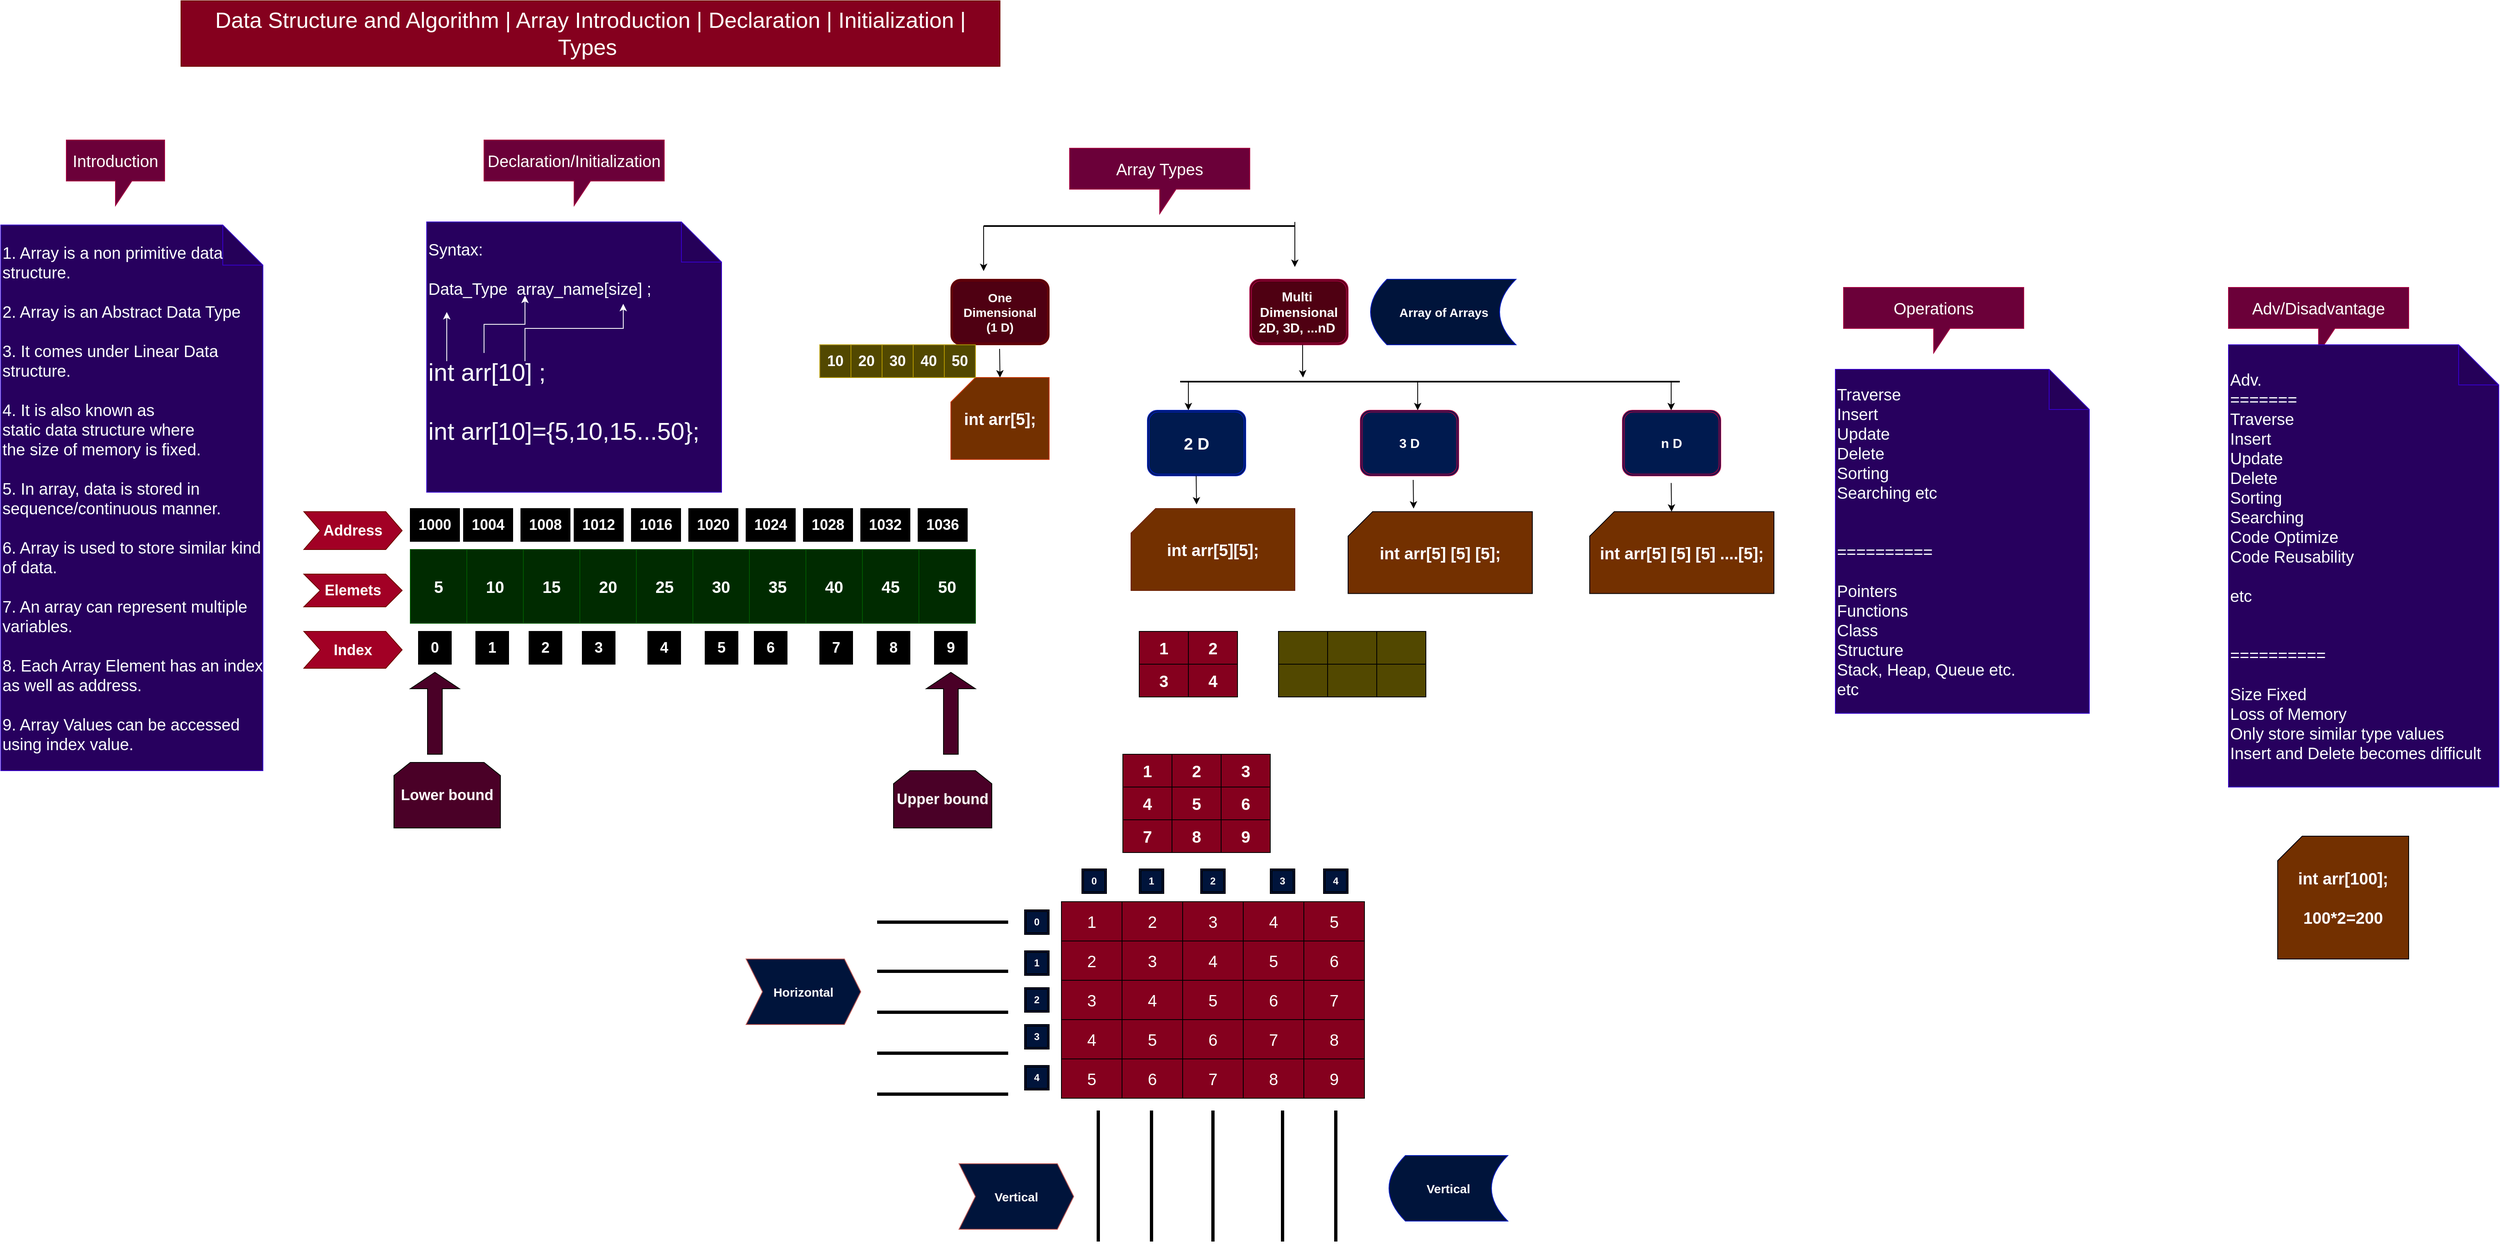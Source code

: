 <mxfile version="15.4.0" type="device"><diagram id="lGdfwtbl6tiG77Abhu4R" name="Page-1"><mxGraphModel dx="2326" dy="1727" grid="1" gridSize="10" guides="1" tooltips="1" connect="1" arrows="1" fold="1" page="1" pageScale="1" pageWidth="850" pageHeight="1100" math="0" shadow="0"><root><mxCell id="0"/><mxCell id="1" parent="0"/><mxCell id="b5qkjiR6PVt4ycgea89g-1" value="&lt;font style=&quot;font-size: 27px&quot;&gt;Data Structure and Algorithm | Array Introduction | Declaration | Initialization | Types&amp;nbsp;&lt;/font&gt;" style="rounded=0;whiteSpace=wrap;html=1;fillColor=#85001E;strokeColor=#6F0000;fontColor=#ffffff;" parent="1" vertex="1"><mxGeometry x="80" y="-250" width="1000" height="80" as="geometry"/></mxCell><mxCell id="b5qkjiR6PVt4ycgea89g-2" value="1. Array is a non primitive data structure.&lt;br&gt;&lt;br&gt;2. Array is an Abstract Data Type&lt;br&gt;&lt;br&gt;3. It comes under Linear Data structure.&lt;br&gt;&lt;br&gt;4. It is also known as&amp;nbsp;&lt;br&gt;static data structure where&lt;br&gt;the size of memory is fixed.&amp;nbsp;&lt;br&gt;&lt;br&gt;5. In array, data is stored in sequence/continuous manner.&lt;br&gt;&lt;br&gt;6. Array is used to store similar kind of data.&lt;br&gt;&lt;br&gt;7. An array can represent multiple variables.&lt;br&gt;&lt;br&gt;8. Each Array Element has an index as well as address.&lt;br&gt;&lt;br&gt;9. Array Values can be accessed using index value." style="shape=note;whiteSpace=wrap;html=1;backgroundOutline=1;darkOpacity=0.05;size=49;fillColor=#27005E;strokeColor=#3700CC;fontColor=#ffffff;fontSize=20;align=left;" parent="1" vertex="1"><mxGeometry x="-140" y="23.75" width="320" height="666.25" as="geometry"/></mxCell><mxCell id="b5qkjiR6PVt4ycgea89g-3" value="&lt;font style=&quot;font-size: 20px&quot;&gt;Introduction&lt;/font&gt;" style="shape=callout;whiteSpace=wrap;html=1;perimeter=calloutPerimeter;fillColor=#6B0039;strokeColor=#A50040;fontColor=#ffffff;" parent="1" vertex="1"><mxGeometry x="-60" y="-80" width="120" height="80" as="geometry"/></mxCell><mxCell id="b5qkjiR6PVt4ycgea89g-4" value="" style="shape=table;startSize=0;container=1;collapsible=0;childLayout=tableLayout;fontSize=20;fillColor=#002B00;strokeColor=#005700;fontColor=#FFFFFF;fontStyle=1" parent="1" vertex="1"><mxGeometry x="360" y="420" width="690" height="90" as="geometry"/></mxCell><mxCell id="b5qkjiR6PVt4ycgea89g-5" value="" style="shape=partialRectangle;collapsible=0;dropTarget=0;pointerEvents=0;fillColor=none;top=0;left=0;bottom=0;right=0;points=[[0,0.5],[1,0.5]];portConstraint=eastwest;fontSize=20;" parent="b5qkjiR6PVt4ycgea89g-4" vertex="1"><mxGeometry width="690" height="90" as="geometry"/></mxCell><mxCell id="b5qkjiR6PVt4ycgea89g-6" value="5" style="shape=partialRectangle;html=1;whiteSpace=wrap;connectable=0;overflow=hidden;fillColor=none;top=0;left=0;bottom=0;right=0;pointerEvents=1;fontSize=20;fontColor=#FFFFFF;fontStyle=1" parent="b5qkjiR6PVt4ycgea89g-5" vertex="1"><mxGeometry width="69" height="90" as="geometry"><mxRectangle width="69" height="90" as="alternateBounds"/></mxGeometry></mxCell><mxCell id="b5qkjiR6PVt4ycgea89g-7" value="10" style="shape=partialRectangle;html=1;whiteSpace=wrap;connectable=0;overflow=hidden;fillColor=none;top=0;left=0;bottom=0;right=0;pointerEvents=1;fontSize=20;fontColor=#FFFFFF;fontStyle=1" parent="b5qkjiR6PVt4ycgea89g-5" vertex="1"><mxGeometry x="69" width="69" height="90" as="geometry"><mxRectangle width="69" height="90" as="alternateBounds"/></mxGeometry></mxCell><mxCell id="b5qkjiR6PVt4ycgea89g-8" value="15" style="shape=partialRectangle;html=1;whiteSpace=wrap;connectable=0;overflow=hidden;fillColor=none;top=0;left=0;bottom=0;right=0;pointerEvents=1;fontSize=20;fontColor=#FFFFFF;fontStyle=1" parent="b5qkjiR6PVt4ycgea89g-5" vertex="1"><mxGeometry x="138" width="69" height="90" as="geometry"><mxRectangle width="69" height="90" as="alternateBounds"/></mxGeometry></mxCell><mxCell id="b5qkjiR6PVt4ycgea89g-9" value="20" style="shape=partialRectangle;html=1;whiteSpace=wrap;connectable=0;overflow=hidden;fillColor=none;top=0;left=0;bottom=0;right=0;pointerEvents=1;fontSize=20;fontColor=#FFFFFF;fontStyle=1" parent="b5qkjiR6PVt4ycgea89g-5" vertex="1"><mxGeometry x="207" width="69" height="90" as="geometry"><mxRectangle width="69" height="90" as="alternateBounds"/></mxGeometry></mxCell><mxCell id="b5qkjiR6PVt4ycgea89g-10" value="25" style="shape=partialRectangle;html=1;whiteSpace=wrap;connectable=0;overflow=hidden;fillColor=none;top=0;left=0;bottom=0;right=0;pointerEvents=1;fontSize=20;fontColor=#FFFFFF;fontStyle=1" parent="b5qkjiR6PVt4ycgea89g-5" vertex="1"><mxGeometry x="276" width="69" height="90" as="geometry"><mxRectangle width="69" height="90" as="alternateBounds"/></mxGeometry></mxCell><mxCell id="b5qkjiR6PVt4ycgea89g-11" value="30" style="shape=partialRectangle;html=1;whiteSpace=wrap;connectable=0;overflow=hidden;fillColor=none;top=0;left=0;bottom=0;right=0;pointerEvents=1;fontSize=20;fontColor=#FFFFFF;fontStyle=1" parent="b5qkjiR6PVt4ycgea89g-5" vertex="1"><mxGeometry x="345" width="69" height="90" as="geometry"><mxRectangle width="69" height="90" as="alternateBounds"/></mxGeometry></mxCell><mxCell id="b5qkjiR6PVt4ycgea89g-12" value="35" style="shape=partialRectangle;html=1;whiteSpace=wrap;connectable=0;overflow=hidden;fillColor=none;top=0;left=0;bottom=0;right=0;pointerEvents=1;fontSize=20;fontStyle=1;fontColor=#FFFFFF;" parent="b5qkjiR6PVt4ycgea89g-5" vertex="1"><mxGeometry x="414" width="69" height="90" as="geometry"><mxRectangle width="69" height="90" as="alternateBounds"/></mxGeometry></mxCell><mxCell id="b5qkjiR6PVt4ycgea89g-13" value="40" style="shape=partialRectangle;html=1;whiteSpace=wrap;connectable=0;overflow=hidden;fillColor=none;top=0;left=0;bottom=0;right=0;pointerEvents=1;fontSize=20;fontStyle=1;fontColor=#FFFFFF;" parent="b5qkjiR6PVt4ycgea89g-5" vertex="1"><mxGeometry x="483" width="69" height="90" as="geometry"><mxRectangle width="69" height="90" as="alternateBounds"/></mxGeometry></mxCell><mxCell id="b5qkjiR6PVt4ycgea89g-14" value="45" style="shape=partialRectangle;html=1;whiteSpace=wrap;connectable=0;overflow=hidden;fillColor=none;top=0;left=0;bottom=0;right=0;pointerEvents=1;fontSize=20;fontColor=#FFFFFF;fontStyle=1" parent="b5qkjiR6PVt4ycgea89g-5" vertex="1"><mxGeometry x="552" width="69" height="90" as="geometry"><mxRectangle width="69" height="90" as="alternateBounds"/></mxGeometry></mxCell><mxCell id="b5qkjiR6PVt4ycgea89g-15" value="50" style="shape=partialRectangle;html=1;whiteSpace=wrap;connectable=0;overflow=hidden;fillColor=none;top=0;left=0;bottom=0;right=0;pointerEvents=1;fontSize=20;fontColor=#FFFFFF;fontStyle=1" parent="b5qkjiR6PVt4ycgea89g-5" vertex="1"><mxGeometry x="621" width="69" height="90" as="geometry"><mxRectangle width="69" height="90" as="alternateBounds"/></mxGeometry></mxCell><mxCell id="b5qkjiR6PVt4ycgea89g-39" value="Syntax: &lt;br&gt;&lt;br&gt;Data_Type&amp;nbsp; array_name[size] ;&lt;br&gt;&lt;br&gt;&amp;nbsp;&lt;br&gt;&lt;br&gt;&lt;font style=&quot;font-size: 30px&quot;&gt;int arr[10] ;&lt;br&gt;&lt;br&gt;int arr[10]={5,10,15...50};&lt;br&gt;&lt;br&gt;&lt;/font&gt;" style="shape=note;whiteSpace=wrap;html=1;backgroundOutline=1;darkOpacity=0.05;size=49;fillColor=#27005E;strokeColor=#3700CC;fontColor=#ffffff;fontSize=20;align=left;" parent="1" vertex="1"><mxGeometry x="380" y="20" width="360" height="330" as="geometry"/></mxCell><mxCell id="b5qkjiR6PVt4ycgea89g-40" value="&lt;span style=&quot;font-size: 20px&quot;&gt;Declaration/Initialization&lt;/span&gt;" style="shape=callout;whiteSpace=wrap;html=1;perimeter=calloutPerimeter;fillColor=#6B0039;strokeColor=#A50040;fontColor=#ffffff;" parent="1" vertex="1"><mxGeometry x="450" y="-80" width="220" height="80" as="geometry"/></mxCell><mxCell id="b5qkjiR6PVt4ycgea89g-41" value="0" style="rounded=0;whiteSpace=wrap;html=1;fontSize=18;fontColor=#FFFFFF;fillColor=#000000;fontStyle=1" parent="1" vertex="1"><mxGeometry x="370" y="520" width="40" height="40" as="geometry"/></mxCell><mxCell id="b5qkjiR6PVt4ycgea89g-42" value="1&lt;span style=&quot;color: rgba(0 , 0 , 0 , 0) ; font-family: monospace ; font-size: 0px&quot;&gt;%3CmxGraphModel%3E%3Croot%3E%3CmxCell%20id%3D%220%22%2F%3E%3CmxCell%20id%3D%221%22%20parent%3D%220%22%2F%3E%3CmxCell%20id%3D%222%22%20value%3D%220%22%20style%3D%22rounded%3D0%3BwhiteSpace%3Dwrap%3Bhtml%3D1%3BfontSize%3D18%3BfontColor%3D%23FFFFFF%3BfillColor%3D%23000000%3B%22%20vertex%3D%221%22%20parent%3D%221%22%3E%3CmxGeometry%20x%3D%22370%22%20y%3D%22520%22%20width%3D%2240%22%20height%3D%2240%22%20as%3D%22geometry%22%2F%3E%3C%2FmxCell%3E%3C%2Froot%3E%3C%2FmxGraphModel%3E&lt;/span&gt;&lt;span style=&quot;color: rgba(0 , 0 , 0 , 0) ; font-family: monospace ; font-size: 0px&quot;&gt;%3CmxGraphModel%3E%3Croot%3E%3CmxCell%20id%3D%220%22%2F%3E%3CmxCell%20id%3D%221%22%20parent%3D%220%22%2F%3E%3CmxCell%20id%3D%222%22%20value%3D%220%22%20style%3D%22rounded%3D0%3BwhiteSpace%3Dwrap%3Bhtml%3D1%3BfontSize%3D18%3BfontColor%3D%23FFFFFF%3BfillColor%3D%23000000%3B%22%20vertex%3D%221%22%20parent%3D%221%22%3E%3CmxGeometry%20x%3D%22370%22%20y%3D%22520%22%20width%3D%2240%22%20height%3D%2240%22%20as%3D%22geometry%22%2F%3E%3C%2FmxCell%3E%3C%2Froot%3E%3C%2FmxGraphModel%3E&lt;/span&gt;" style="rounded=0;whiteSpace=wrap;html=1;fontSize=18;fontColor=#FFFFFF;fillColor=#000000;fontStyle=1" parent="1" vertex="1"><mxGeometry x="440" y="520" width="40" height="40" as="geometry"/></mxCell><mxCell id="b5qkjiR6PVt4ycgea89g-43" value="2" style="rounded=0;whiteSpace=wrap;html=1;fontSize=18;fontColor=#FFFFFF;fillColor=#000000;fontStyle=1" parent="1" vertex="1"><mxGeometry x="505" y="520" width="40" height="40" as="geometry"/></mxCell><mxCell id="b5qkjiR6PVt4ycgea89g-44" value="3" style="rounded=0;whiteSpace=wrap;html=1;fontSize=18;fontColor=#FFFFFF;fillColor=#000000;fontStyle=1" parent="1" vertex="1"><mxGeometry x="570" y="520" width="40" height="40" as="geometry"/></mxCell><mxCell id="b5qkjiR6PVt4ycgea89g-45" value="4" style="rounded=0;whiteSpace=wrap;html=1;fontSize=18;fontColor=#FFFFFF;fillColor=#000000;fontStyle=1" parent="1" vertex="1"><mxGeometry x="650" y="520" width="40" height="40" as="geometry"/></mxCell><mxCell id="b5qkjiR6PVt4ycgea89g-46" value="5" style="rounded=0;whiteSpace=wrap;html=1;fontSize=18;fontColor=#FFFFFF;fillColor=#000000;fontStyle=1" parent="1" vertex="1"><mxGeometry x="720" y="520" width="40" height="40" as="geometry"/></mxCell><mxCell id="b5qkjiR6PVt4ycgea89g-47" value="6" style="rounded=0;whiteSpace=wrap;html=1;fontSize=18;fontColor=#FFFFFF;fillColor=#000000;fontStyle=1" parent="1" vertex="1"><mxGeometry x="780" y="520" width="40" height="40" as="geometry"/></mxCell><mxCell id="b5qkjiR6PVt4ycgea89g-48" value="7" style="rounded=0;whiteSpace=wrap;html=1;fontSize=18;fontColor=#FFFFFF;fillColor=#000000;fontStyle=1" parent="1" vertex="1"><mxGeometry x="860" y="520" width="40" height="40" as="geometry"/></mxCell><mxCell id="b5qkjiR6PVt4ycgea89g-49" value="8" style="rounded=0;whiteSpace=wrap;html=1;fontSize=18;fontColor=#FFFFFF;fillColor=#000000;fontStyle=1" parent="1" vertex="1"><mxGeometry x="930" y="520" width="40" height="40" as="geometry"/></mxCell><mxCell id="b5qkjiR6PVt4ycgea89g-50" value="9" style="rounded=0;whiteSpace=wrap;html=1;fontSize=18;fontColor=#FFFFFF;fillColor=#000000;fontStyle=1" parent="1" vertex="1"><mxGeometry x="1000" y="520" width="40" height="40" as="geometry"/></mxCell><mxCell id="b5qkjiR6PVt4ycgea89g-52" value="Elemets" style="shape=step;perimeter=stepPerimeter;whiteSpace=wrap;html=1;fixedSize=1;fontSize=18;fontColor=#ffffff;fillColor=#a20025;strokeColor=#6F0000;fontStyle=1" parent="1" vertex="1"><mxGeometry x="230" y="450" width="120" height="40" as="geometry"/></mxCell><mxCell id="b5qkjiR6PVt4ycgea89g-53" value="&lt;b&gt;Index&lt;/b&gt;" style="shape=step;perimeter=stepPerimeter;whiteSpace=wrap;html=1;fixedSize=1;fontSize=18;fontColor=#ffffff;fillColor=#a20025;strokeColor=#6F0000;" parent="1" vertex="1"><mxGeometry x="230" y="520" width="120" height="45" as="geometry"/></mxCell><mxCell id="b5qkjiR6PVt4ycgea89g-54" value="" style="shape=singleArrow;direction=north;whiteSpace=wrap;html=1;fontSize=18;fontColor=#FFFFFF;fillColor=#4A0027;" parent="1" vertex="1"><mxGeometry x="360" y="570" width="60" height="100" as="geometry"/></mxCell><mxCell id="b5qkjiR6PVt4ycgea89g-55" value="Lower bound" style="shape=loopLimit;whiteSpace=wrap;html=1;fontSize=18;fontColor=#FFFFFF;fillColor=#4A0027;fontStyle=1" parent="1" vertex="1"><mxGeometry x="340" y="680" width="130" height="80" as="geometry"/></mxCell><mxCell id="b5qkjiR6PVt4ycgea89g-56" value="" style="shape=singleArrow;direction=north;whiteSpace=wrap;html=1;fontSize=18;fontColor=#FFFFFF;fillColor=#4A0027;" parent="1" vertex="1"><mxGeometry x="990" y="570" width="60" height="100" as="geometry"/></mxCell><mxCell id="b5qkjiR6PVt4ycgea89g-57" value="Upper bound" style="shape=loopLimit;whiteSpace=wrap;html=1;fontSize=18;fontColor=#FFFFFF;fillColor=#4A0027;fontStyle=1" parent="1" vertex="1"><mxGeometry x="950" y="690" width="120" height="70" as="geometry"/></mxCell><mxCell id="b5qkjiR6PVt4ycgea89g-58" value="1000" style="rounded=0;whiteSpace=wrap;html=1;fontSize=18;fontColor=#FFFFFF;fillColor=#000000;fontStyle=1" parent="1" vertex="1"><mxGeometry x="360" y="370" width="60" height="40" as="geometry"/></mxCell><mxCell id="b5qkjiR6PVt4ycgea89g-59" value="1004" style="rounded=0;whiteSpace=wrap;html=1;fontSize=18;fontColor=#FFFFFF;fillColor=#000000;fontStyle=1" parent="1" vertex="1"><mxGeometry x="425" y="370" width="60" height="40" as="geometry"/></mxCell><mxCell id="b5qkjiR6PVt4ycgea89g-60" value="1008" style="rounded=0;whiteSpace=wrap;html=1;fontSize=18;fontColor=#FFFFFF;fillColor=#000000;fontStyle=1" parent="1" vertex="1"><mxGeometry x="495" y="370" width="60" height="40" as="geometry"/></mxCell><mxCell id="b5qkjiR6PVt4ycgea89g-61" value="1012" style="rounded=0;whiteSpace=wrap;html=1;fontSize=18;fontColor=#FFFFFF;fillColor=#000000;fontStyle=1" parent="1" vertex="1"><mxGeometry x="560" y="370" width="60" height="40" as="geometry"/></mxCell><mxCell id="b5qkjiR6PVt4ycgea89g-62" value="1016" style="rounded=0;whiteSpace=wrap;html=1;fontSize=18;fontColor=#FFFFFF;fillColor=#000000;fontStyle=1" parent="1" vertex="1"><mxGeometry x="630" y="370" width="60" height="40" as="geometry"/></mxCell><mxCell id="b5qkjiR6PVt4ycgea89g-63" value="1020" style="rounded=0;whiteSpace=wrap;html=1;fontSize=18;fontColor=#FFFFFF;fillColor=#000000;fontStyle=1" parent="1" vertex="1"><mxGeometry x="700" y="370" width="60" height="40" as="geometry"/></mxCell><mxCell id="b5qkjiR6PVt4ycgea89g-64" value="1024" style="rounded=0;whiteSpace=wrap;html=1;fontSize=18;fontColor=#FFFFFF;fillColor=#000000;fontStyle=1" parent="1" vertex="1"><mxGeometry x="770" y="370" width="60" height="40" as="geometry"/></mxCell><mxCell id="b5qkjiR6PVt4ycgea89g-65" value="1028" style="rounded=0;whiteSpace=wrap;html=1;fontSize=18;fontColor=#FFFFFF;fillColor=#000000;fontStyle=1" parent="1" vertex="1"><mxGeometry x="840" y="370" width="60" height="40" as="geometry"/></mxCell><mxCell id="b5qkjiR6PVt4ycgea89g-66" value="1032" style="rounded=0;whiteSpace=wrap;html=1;fontSize=18;fontColor=#FFFFFF;fillColor=#000000;fontStyle=1" parent="1" vertex="1"><mxGeometry x="910" y="370" width="60" height="40" as="geometry"/></mxCell><mxCell id="b5qkjiR6PVt4ycgea89g-67" value="1036" style="rounded=0;whiteSpace=wrap;html=1;fontSize=18;fontColor=#FFFFFF;fillColor=#000000;fontStyle=1" parent="1" vertex="1"><mxGeometry x="980" y="370" width="60" height="40" as="geometry"/></mxCell><mxCell id="b5qkjiR6PVt4ycgea89g-70" value="" style="edgeStyle=segmentEdgeStyle;endArrow=classic;html=1;rounded=0;fontSize=18;fontColor=#FFFFFF;strokeWidth=1;fillColor=#d80073;strokeColor=#FFFFFF;" parent="1" edge="1"><mxGeometry width="50" height="50" relative="1" as="geometry"><mxPoint x="404.5" y="170" as="sourcePoint"/><mxPoint x="404.5" y="130" as="targetPoint"/><Array as="points"><mxPoint x="404.5" y="190"/><mxPoint x="404.5" y="190"/></Array></mxGeometry></mxCell><mxCell id="b5qkjiR6PVt4ycgea89g-71" value="" style="edgeStyle=elbowEdgeStyle;elbow=vertical;endArrow=classic;html=1;rounded=0;fontSize=18;fontColor=#FFFFFF;strokeColor=#FFFFFF;strokeWidth=1;" parent="1" edge="1"><mxGeometry width="50" height="50" relative="1" as="geometry"><mxPoint x="450" y="180" as="sourcePoint"/><mxPoint x="500" y="110" as="targetPoint"/></mxGeometry></mxCell><mxCell id="b5qkjiR6PVt4ycgea89g-72" value="" style="edgeStyle=elbowEdgeStyle;elbow=vertical;endArrow=classic;html=1;rounded=0;fontSize=18;fontColor=#FFFFFF;strokeColor=#FFFFFF;strokeWidth=1;" parent="1" edge="1"><mxGeometry width="50" height="50" relative="1" as="geometry"><mxPoint x="500" y="190" as="sourcePoint"/><mxPoint x="620" y="120" as="targetPoint"/><Array as="points"><mxPoint x="540" y="150"/></Array></mxGeometry></mxCell><mxCell id="b5qkjiR6PVt4ycgea89g-75" value="Address" style="shape=step;perimeter=stepPerimeter;whiteSpace=wrap;html=1;fixedSize=1;fontSize=18;fontColor=#ffffff;fillColor=#a20025;strokeColor=#6F0000;fontStyle=1" parent="1" vertex="1"><mxGeometry x="230" y="373.75" width="120" height="46.25" as="geometry"/></mxCell><mxCell id="s2yylaTD2arY78Zs9RNI-3" value="&lt;span style=&quot;font-size: 20px&quot;&gt;Array Types&lt;/span&gt;" style="shape=callout;whiteSpace=wrap;html=1;perimeter=calloutPerimeter;fillColor=#6B0039;strokeColor=#A50040;fontColor=#ffffff;" parent="1" vertex="1"><mxGeometry x="1165" y="-70" width="220" height="80" as="geometry"/></mxCell><mxCell id="s2yylaTD2arY78Zs9RNI-9" value="&lt;b&gt;&lt;font style=&quot;font-size: 15px&quot;&gt;One Dimensional&lt;br&gt;(1 D)&lt;br&gt;&lt;/font&gt;&lt;/b&gt;" style="shape=ext;double=1;rounded=1;whiteSpace=wrap;html=1;fillColor=#4F0012;strokeColor=#6F0000;fontColor=#ffffff;" parent="1" vertex="1"><mxGeometry x="1020" y="90" width="120" height="80" as="geometry"/></mxCell><mxCell id="s2yylaTD2arY78Zs9RNI-10" value="&lt;b&gt;&lt;font style=&quot;font-size: 20px&quot;&gt;2 D&lt;/font&gt;&lt;/b&gt;" style="shape=ext;double=1;rounded=1;whiteSpace=wrap;html=1;fillColor=#001A4F;strokeColor=#001DBC;fontColor=#ffffff;" parent="1" vertex="1"><mxGeometry x="1260" y="250" width="120" height="80" as="geometry"/></mxCell><mxCell id="s2yylaTD2arY78Zs9RNI-13" value="" style="line;strokeWidth=2;html=1;fillColor=#4F0012;" parent="1" vertex="1"><mxGeometry x="1060" y="20" width="380" height="10" as="geometry"/></mxCell><mxCell id="s2yylaTD2arY78Zs9RNI-14" value="" style="edgeStyle=segmentEdgeStyle;endArrow=classic;html=1;rounded=0;exitX=0;exitY=0.5;exitDx=0;exitDy=0;exitPerimeter=0;" parent="1" source="s2yylaTD2arY78Zs9RNI-13" edge="1"><mxGeometry width="50" height="50" relative="1" as="geometry"><mxPoint x="1060" y="30" as="sourcePoint"/><mxPoint x="1060" y="80" as="targetPoint"/></mxGeometry></mxCell><mxCell id="s2yylaTD2arY78Zs9RNI-15" value="" style="edgeStyle=segmentEdgeStyle;endArrow=classic;html=1;rounded=0;" parent="1" edge="1"><mxGeometry width="50" height="50" relative="1" as="geometry"><mxPoint x="1440" y="20" as="sourcePoint"/><mxPoint x="1440" y="75" as="targetPoint"/><Array as="points"><mxPoint x="1440" y="50"/><mxPoint x="1440" y="50"/></Array></mxGeometry></mxCell><mxCell id="s2yylaTD2arY78Zs9RNI-16" value="&lt;b style=&quot;font-size: 16px&quot;&gt;&lt;font style=&quot;font-size: 16px&quot;&gt;Multi&amp;nbsp; Dimensional&lt;br&gt;2D, 3D, ...nD&amp;nbsp;&lt;br&gt;&lt;/font&gt;&lt;/b&gt;" style="shape=ext;double=1;rounded=1;whiteSpace=wrap;html=1;fillColor=#4F0012;strokeColor=#A50040;fontColor=#ffffff;" parent="1" vertex="1"><mxGeometry x="1385" y="90" width="120" height="80" as="geometry"/></mxCell><mxCell id="s2yylaTD2arY78Zs9RNI-18" value="&lt;b style=&quot;font-size: 16px&quot;&gt;&lt;font style=&quot;font-size: 16px&quot;&gt;3 D&lt;/font&gt;&lt;/b&gt;" style="shape=ext;double=1;rounded=1;whiteSpace=wrap;html=1;fillColor=#001A4F;strokeColor=#A50040;fontColor=#ffffff;" parent="1" vertex="1"><mxGeometry x="1520" y="250" width="120" height="80" as="geometry"/></mxCell><mxCell id="s2yylaTD2arY78Zs9RNI-19" value="" style="line;strokeWidth=2;html=1;fillColor=#4F0012;" parent="1" vertex="1"><mxGeometry x="1300" y="210" width="610" height="10" as="geometry"/></mxCell><mxCell id="s2yylaTD2arY78Zs9RNI-20" value="" style="edgeStyle=segmentEdgeStyle;endArrow=classic;html=1;rounded=0;fontStyle=1;exitX=0;exitY=0.5;exitDx=0;exitDy=0;exitPerimeter=0;" parent="1" source="s2yylaTD2arY78Zs9RNI-19" edge="1"><mxGeometry width="50" height="50" relative="1" as="geometry"><mxPoint x="1310" y="230" as="sourcePoint"/><mxPoint x="1310" y="250" as="targetPoint"/><Array as="points"/></mxGeometry></mxCell><mxCell id="s2yylaTD2arY78Zs9RNI-21" value="" style="edgeStyle=segmentEdgeStyle;endArrow=classic;html=1;rounded=0;fontStyle=1" parent="1" edge="1"><mxGeometry width="50" height="50" relative="1" as="geometry"><mxPoint x="1590" y="215" as="sourcePoint"/><mxPoint x="1590" y="250" as="targetPoint"/><Array as="points"><mxPoint x="1590" y="225"/><mxPoint x="1590" y="225"/></Array></mxGeometry></mxCell><mxCell id="s2yylaTD2arY78Zs9RNI-22" value="" style="edgeStyle=segmentEdgeStyle;endArrow=classic;html=1;rounded=0;fontStyle=1" parent="1" edge="1"><mxGeometry width="50" height="50" relative="1" as="geometry"><mxPoint x="1449.5" y="170" as="sourcePoint"/><mxPoint x="1450" y="210" as="targetPoint"/><Array as="points"><mxPoint x="1449.5" y="200"/><mxPoint x="1449.5" y="200"/></Array></mxGeometry></mxCell><mxCell id="s2yylaTD2arY78Zs9RNI-24" value="int arr[5];" style="shape=card;whiteSpace=wrap;html=1;fillColor=#733000;fontStyle=1;fontSize=20;fontColor=#FFFFFF;strokeColor=#C73500;" parent="1" vertex="1"><mxGeometry x="1020" y="210" width="120" height="100" as="geometry"/></mxCell><mxCell id="s2yylaTD2arY78Zs9RNI-25" value="" style="edgeStyle=segmentEdgeStyle;endArrow=classic;html=1;rounded=0;fontStyle=1;exitX=0;exitY=0.5;exitDx=0;exitDy=0;exitPerimeter=0;" parent="1" edge="1"><mxGeometry width="50" height="50" relative="1" as="geometry"><mxPoint x="1079.5" y="175" as="sourcePoint"/><mxPoint x="1080" y="210" as="targetPoint"/><Array as="points"/></mxGeometry></mxCell><mxCell id="s2yylaTD2arY78Zs9RNI-26" value="" style="edgeStyle=segmentEdgeStyle;endArrow=classic;html=1;rounded=0;fontStyle=1;exitX=0;exitY=0.5;exitDx=0;exitDy=0;exitPerimeter=0;" parent="1" edge="1"><mxGeometry width="50" height="50" relative="1" as="geometry"><mxPoint x="1319.5" y="330" as="sourcePoint"/><mxPoint x="1320" y="365" as="targetPoint"/><Array as="points"/></mxGeometry></mxCell><mxCell id="s2yylaTD2arY78Zs9RNI-27" value="int arr[5][5];" style="shape=card;whiteSpace=wrap;html=1;fillColor=#733000;fontStyle=1;fontSize=20;fontColor=#ffffff;strokeColor=#6D1F00;" parent="1" vertex="1"><mxGeometry x="1240" y="370" width="200" height="100" as="geometry"/></mxCell><mxCell id="s2yylaTD2arY78Zs9RNI-28" value="int arr[5] [5] [5];" style="shape=card;whiteSpace=wrap;html=1;fillColor=#733000;fontStyle=1;fontSize=20;fontColor=#FFFFFF;" parent="1" vertex="1"><mxGeometry x="1505" y="373.75" width="225" height="100" as="geometry"/></mxCell><mxCell id="s2yylaTD2arY78Zs9RNI-29" value="" style="edgeStyle=segmentEdgeStyle;endArrow=classic;html=1;rounded=0;fontStyle=1;exitX=0;exitY=0.5;exitDx=0;exitDy=0;exitPerimeter=0;" parent="1" edge="1"><mxGeometry width="50" height="50" relative="1" as="geometry"><mxPoint x="1584.5" y="335" as="sourcePoint"/><mxPoint x="1585" y="370" as="targetPoint"/><Array as="points"/></mxGeometry></mxCell><mxCell id="s2yylaTD2arY78Zs9RNI-30" value="&lt;b style=&quot;font-size: 16px&quot;&gt;&lt;font style=&quot;font-size: 16px&quot;&gt;n D&lt;/font&gt;&lt;/b&gt;" style="shape=ext;double=1;rounded=1;whiteSpace=wrap;html=1;fillColor=#001A4F;strokeColor=#A50040;fontColor=#ffffff;" parent="1" vertex="1"><mxGeometry x="1840" y="250" width="120" height="80" as="geometry"/></mxCell><mxCell id="s2yylaTD2arY78Zs9RNI-31" value="" style="edgeStyle=segmentEdgeStyle;endArrow=classic;html=1;rounded=0;fontStyle=1" parent="1" edge="1"><mxGeometry width="50" height="50" relative="1" as="geometry"><mxPoint x="1899.5" y="215" as="sourcePoint"/><mxPoint x="1899.5" y="250" as="targetPoint"/><Array as="points"><mxPoint x="1899.5" y="225"/><mxPoint x="1899.5" y="225"/></Array></mxGeometry></mxCell><mxCell id="s2yylaTD2arY78Zs9RNI-32" value="int arr[5] [5] [5] ....[5];" style="shape=card;whiteSpace=wrap;html=1;fillColor=#733000;fontStyle=1;fontSize=20;fontColor=#FFFFFF;" parent="1" vertex="1"><mxGeometry x="1800" y="373.75" width="225" height="100" as="geometry"/></mxCell><mxCell id="s2yylaTD2arY78Zs9RNI-33" value="" style="edgeStyle=segmentEdgeStyle;endArrow=classic;html=1;rounded=0;fontStyle=1;exitX=0;exitY=0.5;exitDx=0;exitDy=0;exitPerimeter=0;" parent="1" edge="1"><mxGeometry width="50" height="50" relative="1" as="geometry"><mxPoint x="1899.5" y="338.75" as="sourcePoint"/><mxPoint x="1900" y="373.75" as="targetPoint"/><Array as="points"/></mxGeometry></mxCell><mxCell id="s2yylaTD2arY78Zs9RNI-34" value="Traverse&lt;br&gt;Insert&lt;br&gt;Update&amp;nbsp;&lt;br&gt;Delete&lt;br&gt;Sorting&lt;br&gt;Searching etc&lt;br&gt;&lt;br&gt;&lt;br&gt;==========&lt;br&gt;&lt;br&gt;Pointers&lt;br&gt;Functions&lt;br&gt;Class&lt;br&gt;Structure &lt;br&gt;Stack, Heap, Queue etc.&lt;br&gt;etc" style="shape=note;whiteSpace=wrap;html=1;backgroundOutline=1;darkOpacity=0.05;size=49;fillColor=#27005E;strokeColor=#3700CC;fontColor=#ffffff;fontSize=20;align=left;" parent="1" vertex="1"><mxGeometry x="2100" y="200" width="310" height="420" as="geometry"/></mxCell><mxCell id="s2yylaTD2arY78Zs9RNI-35" value="&lt;span style=&quot;font-size: 20px&quot;&gt;Operations&lt;/span&gt;" style="shape=callout;whiteSpace=wrap;html=1;perimeter=calloutPerimeter;fillColor=#6B0039;strokeColor=#A50040;fontColor=#ffffff;" parent="1" vertex="1"><mxGeometry x="2110" y="100" width="220" height="80" as="geometry"/></mxCell><mxCell id="s2yylaTD2arY78Zs9RNI-36" value="" style="shape=table;startSize=0;container=1;collapsible=0;childLayout=tableLayout;fontSize=20;fontColor=#FFFFFF;fillColor=#85001E;" parent="1" vertex="1"><mxGeometry x="1155" y="850" width="370" height="240" as="geometry"/></mxCell><mxCell id="s2yylaTD2arY78Zs9RNI-37" value="" style="shape=partialRectangle;collapsible=0;dropTarget=0;pointerEvents=0;fillColor=none;top=0;left=0;bottom=0;right=0;points=[[0,0.5],[1,0.5]];portConstraint=eastwest;fontSize=20;fontColor=#FFFFFF;" parent="s2yylaTD2arY78Zs9RNI-36" vertex="1"><mxGeometry width="370" height="48" as="geometry"/></mxCell><mxCell id="s2yylaTD2arY78Zs9RNI-38" value="1" style="shape=partialRectangle;html=1;whiteSpace=wrap;connectable=0;overflow=hidden;fillColor=none;top=0;left=0;bottom=0;right=0;pointerEvents=1;fontSize=20;fontColor=#FFFFFF;" parent="s2yylaTD2arY78Zs9RNI-37" vertex="1"><mxGeometry width="74" height="48" as="geometry"><mxRectangle width="74" height="48" as="alternateBounds"/></mxGeometry></mxCell><mxCell id="s2yylaTD2arY78Zs9RNI-39" value="2" style="shape=partialRectangle;html=1;whiteSpace=wrap;connectable=0;overflow=hidden;fillColor=none;top=0;left=0;bottom=0;right=0;pointerEvents=1;fontSize=20;fontColor=#FFFFFF;" parent="s2yylaTD2arY78Zs9RNI-37" vertex="1"><mxGeometry x="74" width="74" height="48" as="geometry"><mxRectangle width="74" height="48" as="alternateBounds"/></mxGeometry></mxCell><mxCell id="s2yylaTD2arY78Zs9RNI-40" value="3" style="shape=partialRectangle;html=1;whiteSpace=wrap;connectable=0;overflow=hidden;fillColor=none;top=0;left=0;bottom=0;right=0;pointerEvents=1;fontSize=20;fontColor=#FFFFFF;" parent="s2yylaTD2arY78Zs9RNI-37" vertex="1"><mxGeometry x="148" width="74" height="48" as="geometry"><mxRectangle width="74" height="48" as="alternateBounds"/></mxGeometry></mxCell><mxCell id="s2yylaTD2arY78Zs9RNI-41" value="4" style="shape=partialRectangle;html=1;whiteSpace=wrap;connectable=0;overflow=hidden;fillColor=none;top=0;left=0;bottom=0;right=0;pointerEvents=1;fontSize=20;fontColor=#FFFFFF;" parent="s2yylaTD2arY78Zs9RNI-37" vertex="1"><mxGeometry x="222" width="74" height="48" as="geometry"><mxRectangle width="74" height="48" as="alternateBounds"/></mxGeometry></mxCell><mxCell id="s2yylaTD2arY78Zs9RNI-42" value="5" style="shape=partialRectangle;html=1;whiteSpace=wrap;connectable=0;overflow=hidden;fillColor=none;top=0;left=0;bottom=0;right=0;pointerEvents=1;fontSize=20;fontColor=#FFFFFF;" parent="s2yylaTD2arY78Zs9RNI-37" vertex="1"><mxGeometry x="296" width="74" height="48" as="geometry"><mxRectangle width="74" height="48" as="alternateBounds"/></mxGeometry></mxCell><mxCell id="s2yylaTD2arY78Zs9RNI-43" value="" style="shape=partialRectangle;collapsible=0;dropTarget=0;pointerEvents=0;fillColor=none;top=0;left=0;bottom=0;right=0;points=[[0,0.5],[1,0.5]];portConstraint=eastwest;fontSize=20;fontColor=#FFFFFF;" parent="s2yylaTD2arY78Zs9RNI-36" vertex="1"><mxGeometry y="48" width="370" height="48" as="geometry"/></mxCell><mxCell id="s2yylaTD2arY78Zs9RNI-44" value="2" style="shape=partialRectangle;html=1;whiteSpace=wrap;connectable=0;overflow=hidden;fillColor=none;top=0;left=0;bottom=0;right=0;pointerEvents=1;fontSize=20;fontColor=#FFFFFF;" parent="s2yylaTD2arY78Zs9RNI-43" vertex="1"><mxGeometry width="74" height="48" as="geometry"><mxRectangle width="74" height="48" as="alternateBounds"/></mxGeometry></mxCell><mxCell id="s2yylaTD2arY78Zs9RNI-45" value="3" style="shape=partialRectangle;html=1;whiteSpace=wrap;connectable=0;overflow=hidden;fillColor=none;top=0;left=0;bottom=0;right=0;pointerEvents=1;fontSize=20;fontColor=#FFFFFF;" parent="s2yylaTD2arY78Zs9RNI-43" vertex="1"><mxGeometry x="74" width="74" height="48" as="geometry"><mxRectangle width="74" height="48" as="alternateBounds"/></mxGeometry></mxCell><mxCell id="s2yylaTD2arY78Zs9RNI-46" value="4" style="shape=partialRectangle;html=1;whiteSpace=wrap;connectable=0;overflow=hidden;fillColor=none;top=0;left=0;bottom=0;right=0;pointerEvents=1;fontSize=20;fontColor=#FFFFFF;" parent="s2yylaTD2arY78Zs9RNI-43" vertex="1"><mxGeometry x="148" width="74" height="48" as="geometry"><mxRectangle width="74" height="48" as="alternateBounds"/></mxGeometry></mxCell><mxCell id="s2yylaTD2arY78Zs9RNI-47" value="5" style="shape=partialRectangle;html=1;whiteSpace=wrap;connectable=0;overflow=hidden;fillColor=none;top=0;left=0;bottom=0;right=0;pointerEvents=1;fontSize=20;fontColor=#FFFFFF;" parent="s2yylaTD2arY78Zs9RNI-43" vertex="1"><mxGeometry x="222" width="74" height="48" as="geometry"><mxRectangle width="74" height="48" as="alternateBounds"/></mxGeometry></mxCell><mxCell id="s2yylaTD2arY78Zs9RNI-48" value="6" style="shape=partialRectangle;html=1;whiteSpace=wrap;connectable=0;overflow=hidden;fillColor=none;top=0;left=0;bottom=0;right=0;pointerEvents=1;fontSize=20;fontColor=#FFFFFF;" parent="s2yylaTD2arY78Zs9RNI-43" vertex="1"><mxGeometry x="296" width="74" height="48" as="geometry"><mxRectangle width="74" height="48" as="alternateBounds"/></mxGeometry></mxCell><mxCell id="s2yylaTD2arY78Zs9RNI-49" value="" style="shape=partialRectangle;collapsible=0;dropTarget=0;pointerEvents=0;fillColor=none;top=0;left=0;bottom=0;right=0;points=[[0,0.5],[1,0.5]];portConstraint=eastwest;fontSize=20;fontColor=#FFFFFF;" parent="s2yylaTD2arY78Zs9RNI-36" vertex="1"><mxGeometry y="96" width="370" height="48" as="geometry"/></mxCell><mxCell id="s2yylaTD2arY78Zs9RNI-50" value="3" style="shape=partialRectangle;html=1;whiteSpace=wrap;connectable=0;overflow=hidden;fillColor=none;top=0;left=0;bottom=0;right=0;pointerEvents=1;fontSize=20;fontColor=#FFFFFF;" parent="s2yylaTD2arY78Zs9RNI-49" vertex="1"><mxGeometry width="74" height="48" as="geometry"><mxRectangle width="74" height="48" as="alternateBounds"/></mxGeometry></mxCell><mxCell id="s2yylaTD2arY78Zs9RNI-51" value="4" style="shape=partialRectangle;html=1;whiteSpace=wrap;connectable=0;overflow=hidden;fillColor=none;top=0;left=0;bottom=0;right=0;pointerEvents=1;fontSize=20;fontColor=#FFFFFF;" parent="s2yylaTD2arY78Zs9RNI-49" vertex="1"><mxGeometry x="74" width="74" height="48" as="geometry"><mxRectangle width="74" height="48" as="alternateBounds"/></mxGeometry></mxCell><mxCell id="s2yylaTD2arY78Zs9RNI-52" value="5" style="shape=partialRectangle;html=1;whiteSpace=wrap;connectable=0;overflow=hidden;fillColor=none;top=0;left=0;bottom=0;right=0;pointerEvents=1;fontSize=20;fontColor=#FFFFFF;" parent="s2yylaTD2arY78Zs9RNI-49" vertex="1"><mxGeometry x="148" width="74" height="48" as="geometry"><mxRectangle width="74" height="48" as="alternateBounds"/></mxGeometry></mxCell><mxCell id="s2yylaTD2arY78Zs9RNI-53" value="6" style="shape=partialRectangle;html=1;whiteSpace=wrap;connectable=0;overflow=hidden;fillColor=none;top=0;left=0;bottom=0;right=0;pointerEvents=1;fontSize=20;fontColor=#FFFFFF;" parent="s2yylaTD2arY78Zs9RNI-49" vertex="1"><mxGeometry x="222" width="74" height="48" as="geometry"><mxRectangle width="74" height="48" as="alternateBounds"/></mxGeometry></mxCell><mxCell id="s2yylaTD2arY78Zs9RNI-54" value="7" style="shape=partialRectangle;html=1;whiteSpace=wrap;connectable=0;overflow=hidden;fillColor=none;top=0;left=0;bottom=0;right=0;pointerEvents=1;fontSize=20;fontColor=#FFFFFF;" parent="s2yylaTD2arY78Zs9RNI-49" vertex="1"><mxGeometry x="296" width="74" height="48" as="geometry"><mxRectangle width="74" height="48" as="alternateBounds"/></mxGeometry></mxCell><mxCell id="s2yylaTD2arY78Zs9RNI-55" value="" style="shape=partialRectangle;collapsible=0;dropTarget=0;pointerEvents=0;fillColor=none;top=0;left=0;bottom=0;right=0;points=[[0,0.5],[1,0.5]];portConstraint=eastwest;fontSize=20;fontColor=#FFFFFF;" parent="s2yylaTD2arY78Zs9RNI-36" vertex="1"><mxGeometry y="144" width="370" height="48" as="geometry"/></mxCell><mxCell id="s2yylaTD2arY78Zs9RNI-56" value="4" style="shape=partialRectangle;html=1;whiteSpace=wrap;connectable=0;overflow=hidden;fillColor=none;top=0;left=0;bottom=0;right=0;pointerEvents=1;fontSize=20;fontColor=#FFFFFF;" parent="s2yylaTD2arY78Zs9RNI-55" vertex="1"><mxGeometry width="74" height="48" as="geometry"><mxRectangle width="74" height="48" as="alternateBounds"/></mxGeometry></mxCell><mxCell id="s2yylaTD2arY78Zs9RNI-57" value="5" style="shape=partialRectangle;html=1;whiteSpace=wrap;connectable=0;overflow=hidden;fillColor=none;top=0;left=0;bottom=0;right=0;pointerEvents=1;fontSize=20;fontColor=#FFFFFF;" parent="s2yylaTD2arY78Zs9RNI-55" vertex="1"><mxGeometry x="74" width="74" height="48" as="geometry"><mxRectangle width="74" height="48" as="alternateBounds"/></mxGeometry></mxCell><mxCell id="s2yylaTD2arY78Zs9RNI-58" value="6" style="shape=partialRectangle;html=1;whiteSpace=wrap;connectable=0;overflow=hidden;fillColor=none;top=0;left=0;bottom=0;right=0;pointerEvents=1;fontSize=20;fontColor=#FFFFFF;" parent="s2yylaTD2arY78Zs9RNI-55" vertex="1"><mxGeometry x="148" width="74" height="48" as="geometry"><mxRectangle width="74" height="48" as="alternateBounds"/></mxGeometry></mxCell><mxCell id="s2yylaTD2arY78Zs9RNI-59" value="7" style="shape=partialRectangle;html=1;whiteSpace=wrap;connectable=0;overflow=hidden;fillColor=none;top=0;left=0;bottom=0;right=0;pointerEvents=1;fontSize=20;fontColor=#FFFFFF;" parent="s2yylaTD2arY78Zs9RNI-55" vertex="1"><mxGeometry x="222" width="74" height="48" as="geometry"><mxRectangle width="74" height="48" as="alternateBounds"/></mxGeometry></mxCell><mxCell id="s2yylaTD2arY78Zs9RNI-60" value="8" style="shape=partialRectangle;html=1;whiteSpace=wrap;connectable=0;overflow=hidden;fillColor=none;top=0;left=0;bottom=0;right=0;pointerEvents=1;fontSize=20;fontColor=#FFFFFF;" parent="s2yylaTD2arY78Zs9RNI-55" vertex="1"><mxGeometry x="296" width="74" height="48" as="geometry"><mxRectangle width="74" height="48" as="alternateBounds"/></mxGeometry></mxCell><mxCell id="s2yylaTD2arY78Zs9RNI-61" value="" style="shape=partialRectangle;collapsible=0;dropTarget=0;pointerEvents=0;fillColor=none;top=0;left=0;bottom=0;right=0;points=[[0,0.5],[1,0.5]];portConstraint=eastwest;fontSize=20;fontColor=#FFFFFF;" parent="s2yylaTD2arY78Zs9RNI-36" vertex="1"><mxGeometry y="192" width="370" height="48" as="geometry"/></mxCell><mxCell id="s2yylaTD2arY78Zs9RNI-62" value="5" style="shape=partialRectangle;html=1;whiteSpace=wrap;connectable=0;overflow=hidden;fillColor=none;top=0;left=0;bottom=0;right=0;pointerEvents=1;fontSize=20;fontColor=#FFFFFF;" parent="s2yylaTD2arY78Zs9RNI-61" vertex="1"><mxGeometry width="74" height="48" as="geometry"><mxRectangle width="74" height="48" as="alternateBounds"/></mxGeometry></mxCell><mxCell id="s2yylaTD2arY78Zs9RNI-63" value="6" style="shape=partialRectangle;html=1;whiteSpace=wrap;connectable=0;overflow=hidden;fillColor=none;top=0;left=0;bottom=0;right=0;pointerEvents=1;fontSize=20;fontColor=#FFFFFF;" parent="s2yylaTD2arY78Zs9RNI-61" vertex="1"><mxGeometry x="74" width="74" height="48" as="geometry"><mxRectangle width="74" height="48" as="alternateBounds"/></mxGeometry></mxCell><mxCell id="s2yylaTD2arY78Zs9RNI-64" value="7" style="shape=partialRectangle;html=1;whiteSpace=wrap;connectable=0;overflow=hidden;fillColor=none;top=0;left=0;bottom=0;right=0;pointerEvents=1;fontSize=20;fontColor=#FFFFFF;" parent="s2yylaTD2arY78Zs9RNI-61" vertex="1"><mxGeometry x="148" width="74" height="48" as="geometry"><mxRectangle width="74" height="48" as="alternateBounds"/></mxGeometry></mxCell><mxCell id="s2yylaTD2arY78Zs9RNI-65" value="8" style="shape=partialRectangle;html=1;whiteSpace=wrap;connectable=0;overflow=hidden;fillColor=none;top=0;left=0;bottom=0;right=0;pointerEvents=1;fontSize=20;fontColor=#FFFFFF;" parent="s2yylaTD2arY78Zs9RNI-61" vertex="1"><mxGeometry x="222" width="74" height="48" as="geometry"><mxRectangle width="74" height="48" as="alternateBounds"/></mxGeometry></mxCell><mxCell id="s2yylaTD2arY78Zs9RNI-66" value="9" style="shape=partialRectangle;html=1;whiteSpace=wrap;connectable=0;overflow=hidden;fillColor=none;top=0;left=0;bottom=0;right=0;pointerEvents=1;fontSize=20;fontColor=#FFFFFF;" parent="s2yylaTD2arY78Zs9RNI-61" vertex="1"><mxGeometry x="296" width="74" height="48" as="geometry"><mxRectangle width="74" height="48" as="alternateBounds"/></mxGeometry></mxCell><mxCell id="s2yylaTD2arY78Zs9RNI-67" value="" style="shape=table;startSize=0;container=1;collapsible=0;childLayout=tableLayout;fontSize=20;fontColor=#FFFFFF;fillColor=#85001E;" parent="1" vertex="1"><mxGeometry x="1250" y="520" width="120" height="80" as="geometry"/></mxCell><mxCell id="s2yylaTD2arY78Zs9RNI-68" value="" style="shape=partialRectangle;collapsible=0;dropTarget=0;pointerEvents=0;fillColor=none;top=0;left=0;bottom=0;right=0;points=[[0,0.5],[1,0.5]];portConstraint=eastwest;fontSize=20;fontColor=#FFFFFF;" parent="s2yylaTD2arY78Zs9RNI-67" vertex="1"><mxGeometry width="120" height="40" as="geometry"/></mxCell><mxCell id="s2yylaTD2arY78Zs9RNI-69" value="1" style="shape=partialRectangle;html=1;whiteSpace=wrap;connectable=0;overflow=hidden;fillColor=none;top=0;left=0;bottom=0;right=0;pointerEvents=1;fontSize=20;fontColor=#FFFFFF;fontStyle=1" parent="s2yylaTD2arY78Zs9RNI-68" vertex="1"><mxGeometry width="60" height="40" as="geometry"><mxRectangle width="60" height="40" as="alternateBounds"/></mxGeometry></mxCell><mxCell id="s2yylaTD2arY78Zs9RNI-70" value="2" style="shape=partialRectangle;html=1;whiteSpace=wrap;connectable=0;overflow=hidden;fillColor=none;top=0;left=0;bottom=0;right=0;pointerEvents=1;fontSize=20;fontColor=#FFFFFF;fontStyle=1" parent="s2yylaTD2arY78Zs9RNI-68" vertex="1"><mxGeometry x="60" width="60" height="40" as="geometry"><mxRectangle width="60" height="40" as="alternateBounds"/></mxGeometry></mxCell><mxCell id="s2yylaTD2arY78Zs9RNI-71" value="" style="shape=partialRectangle;collapsible=0;dropTarget=0;pointerEvents=0;fillColor=none;top=0;left=0;bottom=0;right=0;points=[[0,0.5],[1,0.5]];portConstraint=eastwest;fontSize=20;fontColor=#FFFFFF;" parent="s2yylaTD2arY78Zs9RNI-67" vertex="1"><mxGeometry y="40" width="120" height="40" as="geometry"/></mxCell><mxCell id="s2yylaTD2arY78Zs9RNI-72" value="3" style="shape=partialRectangle;html=1;whiteSpace=wrap;connectable=0;overflow=hidden;fillColor=none;top=0;left=0;bottom=0;right=0;pointerEvents=1;fontSize=20;fontColor=#FFFFFF;fontStyle=1" parent="s2yylaTD2arY78Zs9RNI-71" vertex="1"><mxGeometry width="60" height="40" as="geometry"><mxRectangle width="60" height="40" as="alternateBounds"/></mxGeometry></mxCell><mxCell id="s2yylaTD2arY78Zs9RNI-73" value="4" style="shape=partialRectangle;html=1;whiteSpace=wrap;connectable=0;overflow=hidden;fillColor=none;top=0;left=0;bottom=0;right=0;pointerEvents=1;fontSize=20;fontColor=#FFFFFF;fontStyle=1" parent="s2yylaTD2arY78Zs9RNI-71" vertex="1"><mxGeometry x="60" width="60" height="40" as="geometry"><mxRectangle width="60" height="40" as="alternateBounds"/></mxGeometry></mxCell><mxCell id="s2yylaTD2arY78Zs9RNI-74" value="" style="shape=table;startSize=0;container=1;collapsible=0;childLayout=tableLayout;fontSize=20;fontColor=#FFFFFF;fillColor=#85001E;" parent="1" vertex="1"><mxGeometry x="1230" y="670" width="180" height="120" as="geometry"/></mxCell><mxCell id="s2yylaTD2arY78Zs9RNI-75" value="" style="shape=partialRectangle;collapsible=0;dropTarget=0;pointerEvents=0;fillColor=none;top=0;left=0;bottom=0;right=0;points=[[0,0.5],[1,0.5]];portConstraint=eastwest;fontSize=20;fontColor=#FFFFFF;" parent="s2yylaTD2arY78Zs9RNI-74" vertex="1"><mxGeometry width="180" height="40" as="geometry"/></mxCell><mxCell id="s2yylaTD2arY78Zs9RNI-76" value="1" style="shape=partialRectangle;html=1;whiteSpace=wrap;connectable=0;overflow=hidden;fillColor=none;top=0;left=0;bottom=0;right=0;pointerEvents=1;fontSize=20;fontColor=#FFFFFF;fontStyle=1" parent="s2yylaTD2arY78Zs9RNI-75" vertex="1"><mxGeometry width="60" height="40" as="geometry"><mxRectangle width="60" height="40" as="alternateBounds"/></mxGeometry></mxCell><mxCell id="s2yylaTD2arY78Zs9RNI-77" value="2" style="shape=partialRectangle;html=1;whiteSpace=wrap;connectable=0;overflow=hidden;fillColor=none;top=0;left=0;bottom=0;right=0;pointerEvents=1;fontSize=20;fontColor=#FFFFFF;fontStyle=1" parent="s2yylaTD2arY78Zs9RNI-75" vertex="1"><mxGeometry x="60" width="60" height="40" as="geometry"><mxRectangle width="60" height="40" as="alternateBounds"/></mxGeometry></mxCell><mxCell id="s2yylaTD2arY78Zs9RNI-78" value="3" style="shape=partialRectangle;html=1;whiteSpace=wrap;connectable=0;overflow=hidden;fillColor=none;top=0;left=0;bottom=0;right=0;pointerEvents=1;fontSize=20;fontColor=#FFFFFF;fontStyle=1" parent="s2yylaTD2arY78Zs9RNI-75" vertex="1"><mxGeometry x="120" width="60" height="40" as="geometry"><mxRectangle width="60" height="40" as="alternateBounds"/></mxGeometry></mxCell><mxCell id="s2yylaTD2arY78Zs9RNI-79" value="" style="shape=partialRectangle;collapsible=0;dropTarget=0;pointerEvents=0;fillColor=none;top=0;left=0;bottom=0;right=0;points=[[0,0.5],[1,0.5]];portConstraint=eastwest;fontSize=20;fontColor=#FFFFFF;" parent="s2yylaTD2arY78Zs9RNI-74" vertex="1"><mxGeometry y="40" width="180" height="40" as="geometry"/></mxCell><mxCell id="s2yylaTD2arY78Zs9RNI-80" value="4" style="shape=partialRectangle;html=1;whiteSpace=wrap;connectable=0;overflow=hidden;fillColor=none;top=0;left=0;bottom=0;right=0;pointerEvents=1;fontSize=20;fontColor=#FFFFFF;fontStyle=1" parent="s2yylaTD2arY78Zs9RNI-79" vertex="1"><mxGeometry width="60" height="40" as="geometry"><mxRectangle width="60" height="40" as="alternateBounds"/></mxGeometry></mxCell><mxCell id="s2yylaTD2arY78Zs9RNI-81" value="5" style="shape=partialRectangle;html=1;whiteSpace=wrap;connectable=0;overflow=hidden;fillColor=none;top=0;left=0;bottom=0;right=0;pointerEvents=1;fontSize=20;fontColor=#FFFFFF;fontStyle=1" parent="s2yylaTD2arY78Zs9RNI-79" vertex="1"><mxGeometry x="60" width="60" height="40" as="geometry"><mxRectangle width="60" height="40" as="alternateBounds"/></mxGeometry></mxCell><mxCell id="s2yylaTD2arY78Zs9RNI-82" value="6" style="shape=partialRectangle;html=1;whiteSpace=wrap;connectable=0;overflow=hidden;fillColor=none;top=0;left=0;bottom=0;right=0;pointerEvents=1;fontSize=20;fontColor=#FFFFFF;fontStyle=1" parent="s2yylaTD2arY78Zs9RNI-79" vertex="1"><mxGeometry x="120" width="60" height="40" as="geometry"><mxRectangle width="60" height="40" as="alternateBounds"/></mxGeometry></mxCell><mxCell id="s2yylaTD2arY78Zs9RNI-83" value="" style="shape=partialRectangle;collapsible=0;dropTarget=0;pointerEvents=0;fillColor=none;top=0;left=0;bottom=0;right=0;points=[[0,0.5],[1,0.5]];portConstraint=eastwest;fontSize=20;fontColor=#FFFFFF;" parent="s2yylaTD2arY78Zs9RNI-74" vertex="1"><mxGeometry y="80" width="180" height="40" as="geometry"/></mxCell><mxCell id="s2yylaTD2arY78Zs9RNI-84" value="7" style="shape=partialRectangle;html=1;whiteSpace=wrap;connectable=0;overflow=hidden;fillColor=none;top=0;left=0;bottom=0;right=0;pointerEvents=1;fontSize=20;fontColor=#FFFFFF;fontStyle=1" parent="s2yylaTD2arY78Zs9RNI-83" vertex="1"><mxGeometry width="60" height="40" as="geometry"><mxRectangle width="60" height="40" as="alternateBounds"/></mxGeometry></mxCell><mxCell id="s2yylaTD2arY78Zs9RNI-85" value="8" style="shape=partialRectangle;html=1;whiteSpace=wrap;connectable=0;overflow=hidden;fillColor=none;top=0;left=0;bottom=0;right=0;pointerEvents=1;fontSize=20;fontColor=#FFFFFF;fontStyle=1" parent="s2yylaTD2arY78Zs9RNI-83" vertex="1"><mxGeometry x="60" width="60" height="40" as="geometry"><mxRectangle width="60" height="40" as="alternateBounds"/></mxGeometry></mxCell><mxCell id="s2yylaTD2arY78Zs9RNI-86" value="9" style="shape=partialRectangle;html=1;whiteSpace=wrap;connectable=0;overflow=hidden;fillColor=none;top=0;left=0;bottom=0;right=0;pointerEvents=1;fontSize=20;fontColor=#FFFFFF;fontStyle=1" parent="s2yylaTD2arY78Zs9RNI-83" vertex="1"><mxGeometry x="120" width="60" height="40" as="geometry"><mxRectangle width="60" height="40" as="alternateBounds"/></mxGeometry></mxCell><mxCell id="s2yylaTD2arY78Zs9RNI-87" value="&lt;span style=&quot;font-size: 20px&quot;&gt;Adv/Disadvantage&lt;/span&gt;" style="shape=callout;whiteSpace=wrap;html=1;perimeter=calloutPerimeter;fillColor=#6B0039;strokeColor=#A50040;fontColor=#ffffff;" parent="1" vertex="1"><mxGeometry x="2580" y="100" width="220" height="80" as="geometry"/></mxCell><mxCell id="s2yylaTD2arY78Zs9RNI-88" value="Adv.&lt;br&gt;=======&lt;br&gt;Traverse&lt;br&gt;Insert&lt;br&gt;Update&amp;nbsp;&lt;br&gt;Delete&lt;br&gt;Sorting&lt;br&gt;Searching &lt;br&gt;Code Optimize&lt;br&gt;Code Reusability&lt;br&gt;&lt;br&gt;etc&lt;br&gt;&lt;br&gt;&lt;br&gt;==========&lt;br&gt;&lt;br&gt;Size Fixed&lt;br&gt;Loss of Memory&lt;br&gt;Only store similar type values&lt;br&gt;Insert and Delete becomes difficult" style="shape=note;whiteSpace=wrap;html=1;backgroundOutline=1;darkOpacity=0.05;size=49;fillColor=#27005E;strokeColor=#3700CC;fontColor=#ffffff;fontSize=20;align=left;" parent="1" vertex="1"><mxGeometry x="2580" y="170" width="330" height="540" as="geometry"/></mxCell><mxCell id="s2yylaTD2arY78Zs9RNI-89" value="int arr[100];&lt;br&gt;&lt;br&gt;100*2=200" style="shape=card;whiteSpace=wrap;html=1;fillColor=#733000;fontStyle=1;fontSize=20;fontColor=#FFFFFF;" parent="1" vertex="1"><mxGeometry x="2640" y="770" width="160" height="150" as="geometry"/></mxCell><mxCell id="rO2SkORWHDsX9E0rAUuT-1" value="" style="shape=table;startSize=0;container=1;collapsible=0;childLayout=tableLayout;fillColor=#524800;strokeColor=#B09500;fontColor=#000000;" parent="1" vertex="1"><mxGeometry x="860" y="170" width="190" height="40" as="geometry"/></mxCell><mxCell id="rO2SkORWHDsX9E0rAUuT-2" value="" style="shape=partialRectangle;collapsible=0;dropTarget=0;pointerEvents=0;fillColor=none;top=0;left=0;bottom=0;right=0;points=[[0,0.5],[1,0.5]];portConstraint=eastwest;" parent="rO2SkORWHDsX9E0rAUuT-1" vertex="1"><mxGeometry width="190" height="40" as="geometry"/></mxCell><mxCell id="rO2SkORWHDsX9E0rAUuT-3" value="10" style="shape=partialRectangle;html=1;whiteSpace=wrap;connectable=0;overflow=hidden;fillColor=none;top=0;left=0;bottom=0;right=0;pointerEvents=1;fontColor=#FFFFFF;fontStyle=1;fontSize=18;" parent="rO2SkORWHDsX9E0rAUuT-2" vertex="1"><mxGeometry width="38" height="40" as="geometry"><mxRectangle width="38" height="40" as="alternateBounds"/></mxGeometry></mxCell><mxCell id="rO2SkORWHDsX9E0rAUuT-4" value="20" style="shape=partialRectangle;html=1;whiteSpace=wrap;connectable=0;overflow=hidden;fillColor=none;top=0;left=0;bottom=0;right=0;pointerEvents=1;fontColor=#FFFFFF;fontStyle=1;fontSize=18;" parent="rO2SkORWHDsX9E0rAUuT-2" vertex="1"><mxGeometry x="38" width="38" height="40" as="geometry"><mxRectangle width="38" height="40" as="alternateBounds"/></mxGeometry></mxCell><mxCell id="rO2SkORWHDsX9E0rAUuT-5" value="30" style="shape=partialRectangle;html=1;whiteSpace=wrap;connectable=0;overflow=hidden;fillColor=none;top=0;left=0;bottom=0;right=0;pointerEvents=1;fontColor=#FFFFFF;fontStyle=1;fontSize=18;" parent="rO2SkORWHDsX9E0rAUuT-2" vertex="1"><mxGeometry x="76" width="38" height="40" as="geometry"><mxRectangle width="38" height="40" as="alternateBounds"/></mxGeometry></mxCell><mxCell id="rO2SkORWHDsX9E0rAUuT-6" value="40" style="shape=partialRectangle;html=1;whiteSpace=wrap;connectable=0;overflow=hidden;fillColor=none;top=0;left=0;bottom=0;right=0;pointerEvents=1;fontColor=#FFFFFF;fontStyle=1;fontSize=18;" parent="rO2SkORWHDsX9E0rAUuT-2" vertex="1"><mxGeometry x="114" width="38" height="40" as="geometry"><mxRectangle width="38" height="40" as="alternateBounds"/></mxGeometry></mxCell><mxCell id="rO2SkORWHDsX9E0rAUuT-7" value="50" style="shape=partialRectangle;html=1;whiteSpace=wrap;connectable=0;overflow=hidden;fillColor=none;top=0;left=0;bottom=0;right=0;pointerEvents=1;fontColor=#FFFFFF;fontStyle=1;fontSize=18;" parent="rO2SkORWHDsX9E0rAUuT-2" vertex="1"><mxGeometry x="152" width="38" height="40" as="geometry"><mxRectangle width="38" height="40" as="alternateBounds"/></mxGeometry></mxCell><mxCell id="rO2SkORWHDsX9E0rAUuT-9" value="" style="line;strokeWidth=4;html=1;perimeter=backbonePerimeter;points=[];outlineConnect=0;fontSize=18;fontColor=#FFFFFF;fillColor=#524800;" parent="1" vertex="1"><mxGeometry x="930" y="870" width="160" height="10" as="geometry"/></mxCell><mxCell id="rO2SkORWHDsX9E0rAUuT-10" value="" style="line;strokeWidth=4;html=1;perimeter=backbonePerimeter;points=[];outlineConnect=0;fontSize=18;fontColor=#FFFFFF;fillColor=#524800;" parent="1" vertex="1"><mxGeometry x="930" y="930" width="160" height="10" as="geometry"/></mxCell><mxCell id="rO2SkORWHDsX9E0rAUuT-11" value="" style="line;strokeWidth=4;html=1;perimeter=backbonePerimeter;points=[];outlineConnect=0;fontSize=18;fontColor=#FFFFFF;fillColor=#524800;" parent="1" vertex="1"><mxGeometry x="930" y="980" width="160" height="10" as="geometry"/></mxCell><mxCell id="rO2SkORWHDsX9E0rAUuT-12" value="" style="line;strokeWidth=4;html=1;perimeter=backbonePerimeter;points=[];outlineConnect=0;fontSize=18;fontColor=#FFFFFF;fillColor=#524800;" parent="1" vertex="1"><mxGeometry x="930" y="1030" width="160" height="10" as="geometry"/></mxCell><mxCell id="rO2SkORWHDsX9E0rAUuT-13" value="" style="line;strokeWidth=4;html=1;perimeter=backbonePerimeter;points=[];outlineConnect=0;fontSize=18;fontColor=#FFFFFF;fillColor=#524800;" parent="1" vertex="1"><mxGeometry x="930" y="1080" width="160" height="10" as="geometry"/></mxCell><mxCell id="rO2SkORWHDsX9E0rAUuT-14" value="" style="line;strokeWidth=4;html=1;perimeter=backbonePerimeter;points=[];outlineConnect=0;fontSize=18;fontColor=#FFFFFF;fillColor=#524800;rotation=90;" parent="1" vertex="1"><mxGeometry x="1120" y="1180" width="160" height="10" as="geometry"/></mxCell><mxCell id="rO2SkORWHDsX9E0rAUuT-15" value="" style="line;strokeWidth=4;html=1;perimeter=backbonePerimeter;points=[];outlineConnect=0;fontSize=18;fontColor=#FFFFFF;fillColor=#524800;rotation=90;" parent="1" vertex="1"><mxGeometry x="1185" y="1180" width="160" height="10" as="geometry"/></mxCell><mxCell id="rO2SkORWHDsX9E0rAUuT-16" value="" style="line;strokeWidth=4;html=1;perimeter=backbonePerimeter;points=[];outlineConnect=0;fontSize=18;fontColor=#FFFFFF;fillColor=#524800;rotation=90;" parent="1" vertex="1"><mxGeometry x="1260" y="1180" width="160" height="10" as="geometry"/></mxCell><mxCell id="rO2SkORWHDsX9E0rAUuT-17" value="" style="line;strokeWidth=4;html=1;perimeter=backbonePerimeter;points=[];outlineConnect=0;fontSize=18;fontColor=#FFFFFF;fillColor=#524800;rotation=90;" parent="1" vertex="1"><mxGeometry x="1345" y="1180" width="160" height="10" as="geometry"/></mxCell><mxCell id="rO2SkORWHDsX9E0rAUuT-18" value="" style="line;strokeWidth=4;html=1;perimeter=backbonePerimeter;points=[];outlineConnect=0;fontSize=18;fontColor=#FFFFFF;fillColor=#524800;rotation=90;" parent="1" vertex="1"><mxGeometry x="1410" y="1180" width="160" height="10" as="geometry"/></mxCell><mxCell id="rO2SkORWHDsX9E0rAUuT-19" value="" style="shape=table;startSize=0;container=1;collapsible=0;childLayout=tableLayout;fontSize=18;fontColor=#FFFFFF;fillColor=#524800;" parent="1" vertex="1"><mxGeometry x="1420" y="520" width="180" height="80" as="geometry"/></mxCell><mxCell id="rO2SkORWHDsX9E0rAUuT-20" value="" style="shape=partialRectangle;collapsible=0;dropTarget=0;pointerEvents=0;fillColor=none;top=0;left=0;bottom=0;right=0;points=[[0,0.5],[1,0.5]];portConstraint=eastwest;fontSize=18;fontColor=#FFFFFF;" parent="rO2SkORWHDsX9E0rAUuT-19" vertex="1"><mxGeometry width="180" height="40" as="geometry"/></mxCell><mxCell id="rO2SkORWHDsX9E0rAUuT-21" value="" style="shape=partialRectangle;html=1;whiteSpace=wrap;connectable=0;overflow=hidden;fillColor=none;top=0;left=0;bottom=0;right=0;pointerEvents=1;fontSize=18;fontColor=#FFFFFF;" parent="rO2SkORWHDsX9E0rAUuT-20" vertex="1"><mxGeometry width="60" height="40" as="geometry"><mxRectangle width="60" height="40" as="alternateBounds"/></mxGeometry></mxCell><mxCell id="rO2SkORWHDsX9E0rAUuT-22" value="" style="shape=partialRectangle;html=1;whiteSpace=wrap;connectable=0;overflow=hidden;fillColor=none;top=0;left=0;bottom=0;right=0;pointerEvents=1;fontSize=18;fontColor=#FFFFFF;" parent="rO2SkORWHDsX9E0rAUuT-20" vertex="1"><mxGeometry x="60" width="60" height="40" as="geometry"><mxRectangle width="60" height="40" as="alternateBounds"/></mxGeometry></mxCell><mxCell id="rO2SkORWHDsX9E0rAUuT-23" value="" style="shape=partialRectangle;html=1;whiteSpace=wrap;connectable=0;overflow=hidden;fillColor=none;top=0;left=0;bottom=0;right=0;pointerEvents=1;fontSize=18;fontColor=#FFFFFF;" parent="rO2SkORWHDsX9E0rAUuT-20" vertex="1"><mxGeometry x="120" width="60" height="40" as="geometry"><mxRectangle width="60" height="40" as="alternateBounds"/></mxGeometry></mxCell><mxCell id="rO2SkORWHDsX9E0rAUuT-24" value="" style="shape=partialRectangle;collapsible=0;dropTarget=0;pointerEvents=0;fillColor=none;top=0;left=0;bottom=0;right=0;points=[[0,0.5],[1,0.5]];portConstraint=eastwest;fontSize=18;fontColor=#FFFFFF;" parent="rO2SkORWHDsX9E0rAUuT-19" vertex="1"><mxGeometry y="40" width="180" height="40" as="geometry"/></mxCell><mxCell id="rO2SkORWHDsX9E0rAUuT-25" value="" style="shape=partialRectangle;html=1;whiteSpace=wrap;connectable=0;overflow=hidden;fillColor=none;top=0;left=0;bottom=0;right=0;pointerEvents=1;fontSize=18;fontColor=#FFFFFF;" parent="rO2SkORWHDsX9E0rAUuT-24" vertex="1"><mxGeometry width="60" height="40" as="geometry"><mxRectangle width="60" height="40" as="alternateBounds"/></mxGeometry></mxCell><mxCell id="rO2SkORWHDsX9E0rAUuT-26" value="" style="shape=partialRectangle;html=1;whiteSpace=wrap;connectable=0;overflow=hidden;fillColor=none;top=0;left=0;bottom=0;right=0;pointerEvents=1;fontSize=18;fontColor=#FFFFFF;" parent="rO2SkORWHDsX9E0rAUuT-24" vertex="1"><mxGeometry x="60" width="60" height="40" as="geometry"><mxRectangle width="60" height="40" as="alternateBounds"/></mxGeometry></mxCell><mxCell id="rO2SkORWHDsX9E0rAUuT-27" value="" style="shape=partialRectangle;html=1;whiteSpace=wrap;connectable=0;overflow=hidden;fillColor=none;top=0;left=0;bottom=0;right=0;pointerEvents=1;fontSize=18;fontColor=#FFFFFF;" parent="rO2SkORWHDsX9E0rAUuT-24" vertex="1"><mxGeometry x="120" width="60" height="40" as="geometry"><mxRectangle width="60" height="40" as="alternateBounds"/></mxGeometry></mxCell><mxCell id="W5WtT2hfWfTXnf9oDyro-2" value="&lt;b&gt;&lt;font style=&quot;font-size: 15px&quot;&gt;Horizontal&lt;/font&gt;&lt;/b&gt;" style="shape=step;perimeter=stepPerimeter;whiteSpace=wrap;html=1;fixedSize=1;fillColor=#00143B;strokeColor=#b85450;fontColor=#FFFFFF;" vertex="1" parent="1"><mxGeometry x="770" y="920" width="140" height="80" as="geometry"/></mxCell><mxCell id="W5WtT2hfWfTXnf9oDyro-3" value="&lt;b&gt;&lt;font style=&quot;font-size: 15px&quot;&gt;Vertical&lt;/font&gt;&lt;/b&gt;" style="shape=step;perimeter=stepPerimeter;whiteSpace=wrap;html=1;fixedSize=1;fillColor=#00143B;strokeColor=#b85450;fontColor=#FFFFFF;" vertex="1" parent="1"><mxGeometry x="1030" y="1170" width="140" height="80" as="geometry"/></mxCell><mxCell id="W5WtT2hfWfTXnf9oDyro-4" value="&lt;b&gt;&lt;font style=&quot;font-size: 15px&quot;&gt;Vertical&lt;/font&gt;&lt;/b&gt;" style="shape=dataStorage;whiteSpace=wrap;html=1;fixedSize=1;fillColor=#00143B;strokeColor=#001DBC;fontColor=#ffffff;" vertex="1" parent="1"><mxGeometry x="1555" y="1160" width="145" height="80" as="geometry"/></mxCell><mxCell id="W5WtT2hfWfTXnf9oDyro-6" value="0" style="shape=ext;double=1;rounded=0;whiteSpace=wrap;html=1;fontColor=#FFFFFF;fillColor=#00143B;fontStyle=1" vertex="1" parent="1"><mxGeometry x="1110" y="860" width="30" height="30" as="geometry"/></mxCell><mxCell id="W5WtT2hfWfTXnf9oDyro-8" value="0" style="shape=ext;double=1;rounded=0;whiteSpace=wrap;html=1;fontColor=#FFFFFF;fillColor=#00143B;fontStyle=1" vertex="1" parent="1"><mxGeometry x="1180" y="810" width="30" height="30" as="geometry"/></mxCell><mxCell id="W5WtT2hfWfTXnf9oDyro-9" value="4" style="shape=ext;double=1;rounded=0;whiteSpace=wrap;html=1;fontColor=#FFFFFF;fillColor=#00143B;fontStyle=1" vertex="1" parent="1"><mxGeometry x="1475" y="810" width="30" height="30" as="geometry"/></mxCell><mxCell id="W5WtT2hfWfTXnf9oDyro-10" value="3" style="shape=ext;double=1;rounded=0;whiteSpace=wrap;html=1;fontColor=#FFFFFF;fillColor=#00143B;fontStyle=1" vertex="1" parent="1"><mxGeometry x="1410" y="810" width="30" height="30" as="geometry"/></mxCell><mxCell id="W5WtT2hfWfTXnf9oDyro-11" value="2" style="shape=ext;double=1;rounded=0;whiteSpace=wrap;html=1;fontColor=#FFFFFF;fillColor=#00143B;fontStyle=1" vertex="1" parent="1"><mxGeometry x="1325" y="810" width="30" height="30" as="geometry"/></mxCell><mxCell id="W5WtT2hfWfTXnf9oDyro-12" value="1" style="shape=ext;double=1;rounded=0;whiteSpace=wrap;html=1;fontColor=#FFFFFF;fillColor=#00143B;fontStyle=1" vertex="1" parent="1"><mxGeometry x="1250" y="810" width="30" height="30" as="geometry"/></mxCell><mxCell id="W5WtT2hfWfTXnf9oDyro-14" value="1" style="shape=ext;double=1;rounded=0;whiteSpace=wrap;html=1;fontColor=#FFFFFF;fillColor=#00143B;fontStyle=1" vertex="1" parent="1"><mxGeometry x="1110" y="910" width="30" height="30" as="geometry"/></mxCell><mxCell id="W5WtT2hfWfTXnf9oDyro-15" value="2" style="shape=ext;double=1;rounded=0;whiteSpace=wrap;html=1;fontColor=#FFFFFF;fillColor=#00143B;fontStyle=1" vertex="1" parent="1"><mxGeometry x="1110" y="955" width="30" height="30" as="geometry"/></mxCell><mxCell id="W5WtT2hfWfTXnf9oDyro-16" value="3" style="shape=ext;double=1;rounded=0;whiteSpace=wrap;html=1;fontColor=#FFFFFF;fillColor=#00143B;fontStyle=1" vertex="1" parent="1"><mxGeometry x="1110" y="1000" width="30" height="30" as="geometry"/></mxCell><mxCell id="W5WtT2hfWfTXnf9oDyro-17" value="4" style="shape=ext;double=1;rounded=0;whiteSpace=wrap;html=1;fontColor=#FFFFFF;fillColor=#00143B;fontStyle=1" vertex="1" parent="1"><mxGeometry x="1110" y="1050" width="30" height="30" as="geometry"/></mxCell><mxCell id="W5WtT2hfWfTXnf9oDyro-19" value="&lt;b&gt;&lt;font style=&quot;font-size: 15px&quot;&gt;Array of Arrays&lt;/font&gt;&lt;/b&gt;" style="shape=dataStorage;whiteSpace=wrap;html=1;fixedSize=1;fillColor=#00143B;strokeColor=#001DBC;fontColor=#ffffff;" vertex="1" parent="1"><mxGeometry x="1532.5" y="90" width="177.5" height="80" as="geometry"/></mxCell></root></mxGraphModel></diagram></mxfile>